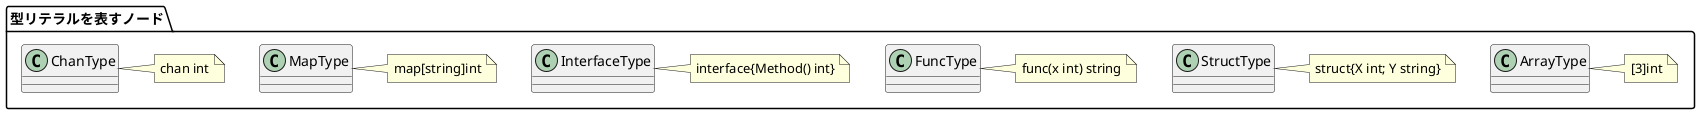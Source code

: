 @startuml
skinparam direction top to bottom

package "型リテラルを表すノード" as PTypeLit {
  class ArrayType
  note right of ArrayType : [3]int
  class StructType
  note right of StructType : struct{X int; Y string}
  class FuncType
  note right of FuncType : func(x int) string
  class InterfaceType
  note right of InterfaceType : interface{Method() int}
  class MapType
  note right of MapType : map[string]int
  class ChanType
  note right of ChanType : chan int
}
' PTypeLit --> NodePkg // 依存関係ファイルで定義

@enduml 